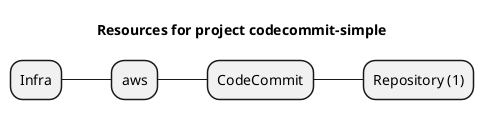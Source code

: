 @startmindmap
title Resources for project codecommit-simple
skinparam monochrome true
+ Infra
++ aws
+++ CodeCommit
++++ Repository (1)
@endmindmap